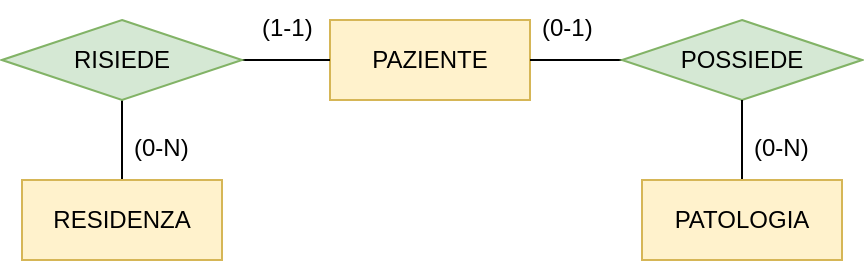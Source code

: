 <mxfile version="14.7.3" type="device"><diagram id="giujFtMNA85ZIlJ2KcZk" name="Page-1"><mxGraphModel dx="1038" dy="575" grid="1" gridSize="10" guides="1" tooltips="1" connect="1" arrows="1" fold="1" page="1" pageScale="1" pageWidth="827" pageHeight="1169" math="0" shadow="0"><root><mxCell id="0"/><mxCell id="1" parent="0"/><mxCell id="m7TAiPigIdKKvbkhy-bN-11" value="PAZIENTE" style="whiteSpace=wrap;html=1;align=center;fontSize=12;fillColor=#fff2cc;strokeColor=#d6b656;" parent="1" vertex="1"><mxGeometry x="314" y="60" width="100" height="40" as="geometry"/></mxCell><mxCell id="m7TAiPigIdKKvbkhy-bN-45" value="" style="edgeStyle=orthogonalEdgeStyle;rounded=0;orthogonalLoop=1;jettySize=auto;html=1;endArrow=none;endFill=0;" parent="1" source="m7TAiPigIdKKvbkhy-bN-39" target="m7TAiPigIdKKvbkhy-bN-11" edge="1"><mxGeometry relative="1" as="geometry"/></mxCell><mxCell id="m7TAiPigIdKKvbkhy-bN-39" value="POSSIEDE" style="shape=rhombus;perimeter=rhombusPerimeter;whiteSpace=wrap;html=1;align=center;fillColor=#d5e8d4;strokeColor=#82b366;" parent="1" vertex="1"><mxGeometry x="460" y="60" width="120" height="40" as="geometry"/></mxCell><mxCell id="m7TAiPigIdKKvbkhy-bN-46" style="edgeStyle=orthogonalEdgeStyle;rounded=0;orthogonalLoop=1;jettySize=auto;html=1;exitX=0.5;exitY=0;exitDx=0;exitDy=0;entryX=0.5;entryY=1;entryDx=0;entryDy=0;endArrow=none;endFill=0;" parent="1" source="m7TAiPigIdKKvbkhy-bN-40" target="m7TAiPigIdKKvbkhy-bN-39" edge="1"><mxGeometry relative="1" as="geometry"/></mxCell><mxCell id="m7TAiPigIdKKvbkhy-bN-40" value="PATOLOGIA" style="whiteSpace=wrap;html=1;align=center;fontSize=12;fillColor=#fff2cc;strokeColor=#d6b656;" parent="1" vertex="1"><mxGeometry x="470" y="140" width="100" height="40" as="geometry"/></mxCell><mxCell id="m7TAiPigIdKKvbkhy-bN-41" value="" style="edgeStyle=orthogonalEdgeStyle;rounded=0;orthogonalLoop=1;jettySize=auto;html=1;endArrow=none;endFill=0;" parent="1" source="m7TAiPigIdKKvbkhy-bN-42" target="m7TAiPigIdKKvbkhy-bN-43" edge="1"><mxGeometry relative="1" as="geometry"/></mxCell><mxCell id="m7TAiPigIdKKvbkhy-bN-44" value="" style="edgeStyle=orthogonalEdgeStyle;rounded=0;orthogonalLoop=1;jettySize=auto;html=1;endArrow=none;endFill=0;" parent="1" source="m7TAiPigIdKKvbkhy-bN-42" target="m7TAiPigIdKKvbkhy-bN-11" edge="1"><mxGeometry relative="1" as="geometry"/></mxCell><mxCell id="m7TAiPigIdKKvbkhy-bN-42" value="RISIEDE" style="shape=rhombus;perimeter=rhombusPerimeter;whiteSpace=wrap;html=1;align=center;fillColor=#d5e8d4;strokeColor=#82b366;" parent="1" vertex="1"><mxGeometry x="150" y="60" width="120" height="40" as="geometry"/></mxCell><mxCell id="m7TAiPigIdKKvbkhy-bN-43" value="RESIDENZA" style="whiteSpace=wrap;html=1;align=center;fontSize=12;fillColor=#fff2cc;strokeColor=#d6b656;" parent="1" vertex="1"><mxGeometry x="160" y="140" width="100" height="40" as="geometry"/></mxCell><mxCell id="E1589_4LdFCtJGmeoVkL-1" value="(0-N)" style="text;strokeColor=none;fillColor=none;spacingLeft=4;spacingRight=4;overflow=hidden;rotatable=0;points=[[0,0.5],[1,0.5]];portConstraint=eastwest;fontSize=12;" vertex="1" parent="1"><mxGeometry x="520" y="110" width="40" height="30" as="geometry"/></mxCell><mxCell id="E1589_4LdFCtJGmeoVkL-2" value="(0-N)" style="text;strokeColor=none;fillColor=none;spacingLeft=4;spacingRight=4;overflow=hidden;rotatable=0;points=[[0,0.5],[1,0.5]];portConstraint=eastwest;fontSize=12;" vertex="1" parent="1"><mxGeometry x="210" y="110" width="40" height="30" as="geometry"/></mxCell><mxCell id="E1589_4LdFCtJGmeoVkL-3" value="(1-1)" style="text;strokeColor=none;fillColor=none;spacingLeft=4;spacingRight=4;overflow=hidden;rotatable=0;points=[[0,0.5],[1,0.5]];portConstraint=eastwest;fontSize=12;" vertex="1" parent="1"><mxGeometry x="274" y="50" width="40" height="30" as="geometry"/></mxCell><mxCell id="E1589_4LdFCtJGmeoVkL-4" value="(0-1)" style="text;strokeColor=none;fillColor=none;spacingLeft=4;spacingRight=4;overflow=hidden;rotatable=0;points=[[0,0.5],[1,0.5]];portConstraint=eastwest;fontSize=12;" vertex="1" parent="1"><mxGeometry x="414" y="50" width="40" height="30" as="geometry"/></mxCell></root></mxGraphModel></diagram></mxfile>